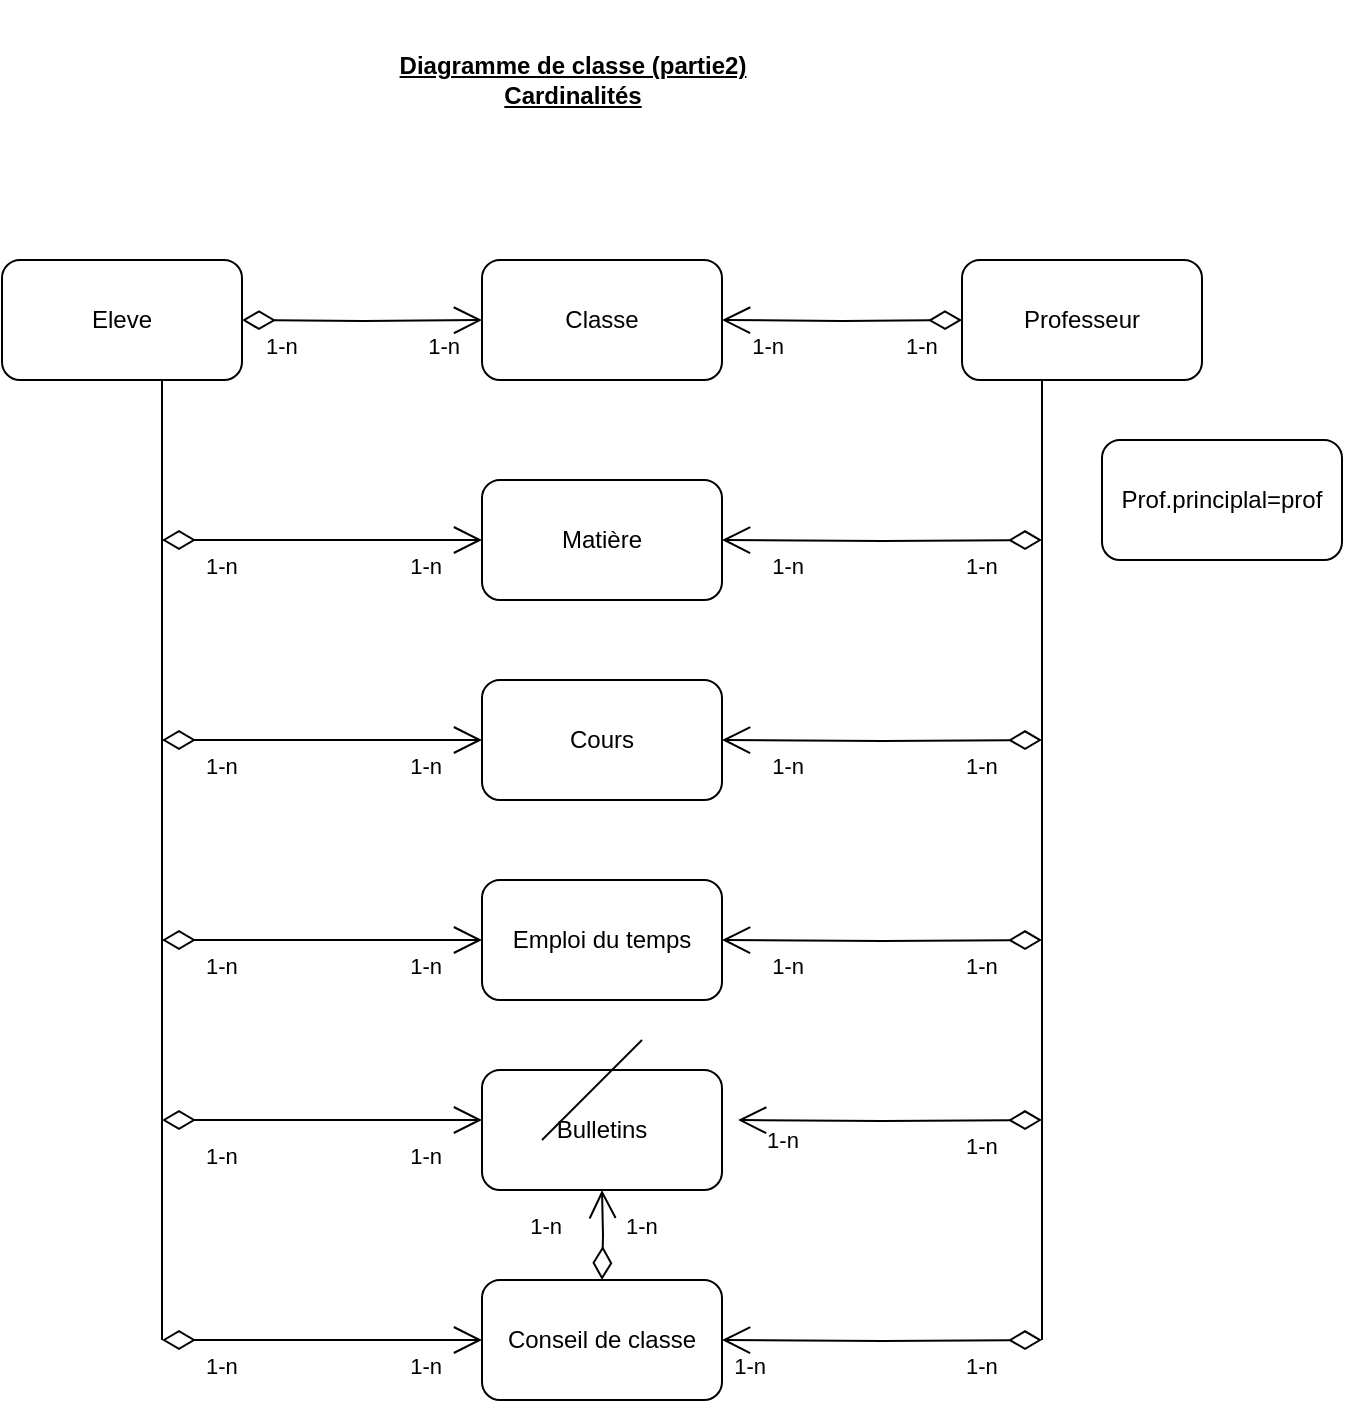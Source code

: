 <mxfile version="24.4.9" type="device">
  <diagram name="Page-1" id="56qhEVT19qifhCYMSWlS">
    <mxGraphModel dx="746" dy="467" grid="1" gridSize="10" guides="1" tooltips="1" connect="1" arrows="1" fold="1" page="1" pageScale="1" pageWidth="827" pageHeight="1169" math="0" shadow="0">
      <root>
        <mxCell id="0" />
        <mxCell id="1" parent="0" />
        <mxCell id="4n3q7-BfdaFFt_3mWZ_n-2" value="Eleve" style="rounded=1;whiteSpace=wrap;html=1;" vertex="1" parent="1">
          <mxGeometry x="60" y="150" width="120" height="60" as="geometry" />
        </mxCell>
        <mxCell id="4n3q7-BfdaFFt_3mWZ_n-3" value="Professeur" style="rounded=1;whiteSpace=wrap;html=1;" vertex="1" parent="1">
          <mxGeometry x="540" y="150" width="120" height="60" as="geometry" />
        </mxCell>
        <mxCell id="4n3q7-BfdaFFt_3mWZ_n-4" value="Prof.principlal=prof" style="rounded=1;whiteSpace=wrap;html=1;" vertex="1" parent="1">
          <mxGeometry x="610" y="240" width="120" height="60" as="geometry" />
        </mxCell>
        <mxCell id="4n3q7-BfdaFFt_3mWZ_n-5" value="Classe" style="rounded=1;whiteSpace=wrap;html=1;" vertex="1" parent="1">
          <mxGeometry x="300" y="150" width="120" height="60" as="geometry" />
        </mxCell>
        <mxCell id="4n3q7-BfdaFFt_3mWZ_n-6" value="Matière" style="rounded=1;whiteSpace=wrap;html=1;" vertex="1" parent="1">
          <mxGeometry x="300" y="260" width="120" height="60" as="geometry" />
        </mxCell>
        <mxCell id="4n3q7-BfdaFFt_3mWZ_n-7" value="Cours" style="rounded=1;whiteSpace=wrap;html=1;" vertex="1" parent="1">
          <mxGeometry x="300" y="360" width="120" height="60" as="geometry" />
        </mxCell>
        <mxCell id="4n3q7-BfdaFFt_3mWZ_n-8" value="Emploi du temps" style="rounded=1;whiteSpace=wrap;html=1;" vertex="1" parent="1">
          <mxGeometry x="300" y="460" width="120" height="60" as="geometry" />
        </mxCell>
        <mxCell id="4n3q7-BfdaFFt_3mWZ_n-9" value="Bulletins" style="rounded=1;whiteSpace=wrap;html=1;" vertex="1" parent="1">
          <mxGeometry x="300" y="555" width="120" height="60" as="geometry" />
        </mxCell>
        <mxCell id="4n3q7-BfdaFFt_3mWZ_n-10" value="Conseil de classe" style="rounded=1;whiteSpace=wrap;html=1;" vertex="1" parent="1">
          <mxGeometry x="300" y="660" width="120" height="60" as="geometry" />
        </mxCell>
        <mxCell id="4n3q7-BfdaFFt_3mWZ_n-15" value="&lt;font&gt;&lt;u&gt;Diagramme de classe (partie2)&lt;/u&gt;&lt;/font&gt;&lt;div&gt;&lt;u&gt;Cardinalités&lt;/u&gt;&lt;/div&gt;" style="text;align=center;fontStyle=1;verticalAlign=middle;spacingLeft=3;spacingRight=3;strokeColor=none;rotatable=0;points=[[0,0.5],[1,0.5]];portConstraint=eastwest;html=1;" vertex="1" parent="1">
          <mxGeometry x="250" y="20" width="190" height="80" as="geometry" />
        </mxCell>
        <mxCell id="4n3q7-BfdaFFt_3mWZ_n-16" value="" style="endArrow=open;html=1;endSize=12;startArrow=diamondThin;startSize=14;startFill=0;edgeStyle=orthogonalEdgeStyle;rounded=0;entryX=0;entryY=0.5;entryDx=0;entryDy=0;" edge="1" parent="1" target="4n3q7-BfdaFFt_3mWZ_n-5">
          <mxGeometry relative="1" as="geometry">
            <mxPoint x="180" y="180" as="sourcePoint" />
            <mxPoint x="340" y="180" as="targetPoint" />
          </mxGeometry>
        </mxCell>
        <mxCell id="4n3q7-BfdaFFt_3mWZ_n-17" value="1-n" style="edgeLabel;resizable=0;html=1;align=left;verticalAlign=top;" connectable="0" vertex="1" parent="4n3q7-BfdaFFt_3mWZ_n-16">
          <mxGeometry x="-1" relative="1" as="geometry">
            <mxPoint x="10" as="offset" />
          </mxGeometry>
        </mxCell>
        <mxCell id="4n3q7-BfdaFFt_3mWZ_n-18" value="1-n" style="edgeLabel;resizable=0;html=1;align=right;verticalAlign=top;" connectable="0" vertex="1" parent="4n3q7-BfdaFFt_3mWZ_n-16">
          <mxGeometry x="1" relative="1" as="geometry">
            <mxPoint x="-10" as="offset" />
          </mxGeometry>
        </mxCell>
        <mxCell id="4n3q7-BfdaFFt_3mWZ_n-21" value="" style="endArrow=open;html=1;endSize=12;startArrow=diamondThin;startSize=14;startFill=0;edgeStyle=orthogonalEdgeStyle;rounded=0;entryX=1;entryY=0.5;entryDx=0;entryDy=0;" edge="1" parent="1" target="4n3q7-BfdaFFt_3mWZ_n-5">
          <mxGeometry relative="1" as="geometry">
            <mxPoint x="540" y="180" as="sourcePoint" />
            <mxPoint x="700" y="180" as="targetPoint" />
          </mxGeometry>
        </mxCell>
        <mxCell id="4n3q7-BfdaFFt_3mWZ_n-22" value="1-n" style="edgeLabel;resizable=0;html=1;align=left;verticalAlign=top;" connectable="0" vertex="1" parent="4n3q7-BfdaFFt_3mWZ_n-21">
          <mxGeometry x="-1" relative="1" as="geometry">
            <mxPoint x="-30" as="offset" />
          </mxGeometry>
        </mxCell>
        <mxCell id="4n3q7-BfdaFFt_3mWZ_n-23" value="1-n" style="edgeLabel;resizable=0;html=1;align=right;verticalAlign=top;" connectable="0" vertex="1" parent="4n3q7-BfdaFFt_3mWZ_n-21">
          <mxGeometry x="1" relative="1" as="geometry">
            <mxPoint x="31" as="offset" />
          </mxGeometry>
        </mxCell>
        <mxCell id="4n3q7-BfdaFFt_3mWZ_n-24" value="" style="endArrow=open;html=1;endSize=12;startArrow=diamondThin;startSize=14;startFill=0;edgeStyle=orthogonalEdgeStyle;rounded=0;" edge="1" parent="1">
          <mxGeometry relative="1" as="geometry">
            <mxPoint x="140" y="290" as="sourcePoint" />
            <mxPoint x="300" y="290" as="targetPoint" />
          </mxGeometry>
        </mxCell>
        <mxCell id="4n3q7-BfdaFFt_3mWZ_n-25" value="1-n" style="edgeLabel;resizable=0;html=1;align=left;verticalAlign=top;" connectable="0" vertex="1" parent="4n3q7-BfdaFFt_3mWZ_n-24">
          <mxGeometry x="-1" relative="1" as="geometry">
            <mxPoint x="20" as="offset" />
          </mxGeometry>
        </mxCell>
        <mxCell id="4n3q7-BfdaFFt_3mWZ_n-26" value="1-n" style="edgeLabel;resizable=0;html=1;align=right;verticalAlign=top;" connectable="0" vertex="1" parent="4n3q7-BfdaFFt_3mWZ_n-24">
          <mxGeometry x="1" relative="1" as="geometry">
            <mxPoint x="-20" as="offset" />
          </mxGeometry>
        </mxCell>
        <mxCell id="4n3q7-BfdaFFt_3mWZ_n-27" value="" style="endArrow=open;html=1;endSize=12;startArrow=diamondThin;startSize=14;startFill=0;edgeStyle=orthogonalEdgeStyle;rounded=0;" edge="1" parent="1">
          <mxGeometry relative="1" as="geometry">
            <mxPoint x="140" y="390" as="sourcePoint" />
            <mxPoint x="300" y="390" as="targetPoint" />
          </mxGeometry>
        </mxCell>
        <mxCell id="4n3q7-BfdaFFt_3mWZ_n-28" value="1-n" style="edgeLabel;resizable=0;html=1;align=left;verticalAlign=top;" connectable="0" vertex="1" parent="4n3q7-BfdaFFt_3mWZ_n-27">
          <mxGeometry x="-1" relative="1" as="geometry">
            <mxPoint x="20" as="offset" />
          </mxGeometry>
        </mxCell>
        <mxCell id="4n3q7-BfdaFFt_3mWZ_n-29" value="1-n" style="edgeLabel;resizable=0;html=1;align=right;verticalAlign=top;" connectable="0" vertex="1" parent="4n3q7-BfdaFFt_3mWZ_n-27">
          <mxGeometry x="1" relative="1" as="geometry">
            <mxPoint x="-20" as="offset" />
          </mxGeometry>
        </mxCell>
        <mxCell id="4n3q7-BfdaFFt_3mWZ_n-30" value="" style="endArrow=open;html=1;endSize=12;startArrow=diamondThin;startSize=14;startFill=0;edgeStyle=orthogonalEdgeStyle;rounded=0;" edge="1" parent="1">
          <mxGeometry relative="1" as="geometry">
            <mxPoint x="140" y="490" as="sourcePoint" />
            <mxPoint x="300" y="490" as="targetPoint" />
          </mxGeometry>
        </mxCell>
        <mxCell id="4n3q7-BfdaFFt_3mWZ_n-31" value="1-n" style="edgeLabel;resizable=0;html=1;align=left;verticalAlign=top;" connectable="0" vertex="1" parent="4n3q7-BfdaFFt_3mWZ_n-30">
          <mxGeometry x="-1" relative="1" as="geometry">
            <mxPoint x="20" as="offset" />
          </mxGeometry>
        </mxCell>
        <mxCell id="4n3q7-BfdaFFt_3mWZ_n-32" value="1-n" style="edgeLabel;resizable=0;html=1;align=right;verticalAlign=top;" connectable="0" vertex="1" parent="4n3q7-BfdaFFt_3mWZ_n-30">
          <mxGeometry x="1" relative="1" as="geometry">
            <mxPoint x="-20" as="offset" />
          </mxGeometry>
        </mxCell>
        <mxCell id="4n3q7-BfdaFFt_3mWZ_n-33" value="" style="endArrow=open;html=1;endSize=12;startArrow=diamondThin;startSize=14;startFill=0;edgeStyle=orthogonalEdgeStyle;rounded=0;" edge="1" parent="1">
          <mxGeometry relative="1" as="geometry">
            <mxPoint x="140" y="580" as="sourcePoint" />
            <mxPoint x="300" y="580" as="targetPoint" />
          </mxGeometry>
        </mxCell>
        <mxCell id="4n3q7-BfdaFFt_3mWZ_n-34" value="1-n" style="edgeLabel;resizable=0;html=1;align=left;verticalAlign=top;" connectable="0" vertex="1" parent="4n3q7-BfdaFFt_3mWZ_n-33">
          <mxGeometry x="-1" relative="1" as="geometry">
            <mxPoint x="20" y="5" as="offset" />
          </mxGeometry>
        </mxCell>
        <mxCell id="4n3q7-BfdaFFt_3mWZ_n-35" value="1-n" style="edgeLabel;resizable=0;html=1;align=right;verticalAlign=top;" connectable="0" vertex="1" parent="4n3q7-BfdaFFt_3mWZ_n-33">
          <mxGeometry x="1" relative="1" as="geometry">
            <mxPoint x="-20" y="5" as="offset" />
          </mxGeometry>
        </mxCell>
        <mxCell id="4n3q7-BfdaFFt_3mWZ_n-37" value="" style="endArrow=open;html=1;endSize=12;startArrow=diamondThin;startSize=14;startFill=0;edgeStyle=orthogonalEdgeStyle;rounded=0;" edge="1" parent="1">
          <mxGeometry relative="1" as="geometry">
            <mxPoint x="140" y="690" as="sourcePoint" />
            <mxPoint x="300" y="690" as="targetPoint" />
          </mxGeometry>
        </mxCell>
        <mxCell id="4n3q7-BfdaFFt_3mWZ_n-38" value="1-n" style="edgeLabel;resizable=0;html=1;align=left;verticalAlign=top;" connectable="0" vertex="1" parent="4n3q7-BfdaFFt_3mWZ_n-37">
          <mxGeometry x="-1" relative="1" as="geometry">
            <mxPoint x="20" as="offset" />
          </mxGeometry>
        </mxCell>
        <mxCell id="4n3q7-BfdaFFt_3mWZ_n-39" value="1-n" style="edgeLabel;resizable=0;html=1;align=right;verticalAlign=top;" connectable="0" vertex="1" parent="4n3q7-BfdaFFt_3mWZ_n-37">
          <mxGeometry x="1" relative="1" as="geometry">
            <mxPoint x="-20" as="offset" />
          </mxGeometry>
        </mxCell>
        <mxCell id="4n3q7-BfdaFFt_3mWZ_n-43" value="" style="endArrow=open;html=1;endSize=12;startArrow=diamondThin;startSize=14;startFill=0;edgeStyle=orthogonalEdgeStyle;rounded=0;entryX=1;entryY=0.5;entryDx=0;entryDy=0;" edge="1" parent="1" target="4n3q7-BfdaFFt_3mWZ_n-6">
          <mxGeometry relative="1" as="geometry">
            <mxPoint x="580" y="290" as="sourcePoint" />
            <mxPoint x="740" y="290" as="targetPoint" />
          </mxGeometry>
        </mxCell>
        <mxCell id="4n3q7-BfdaFFt_3mWZ_n-44" value="1-n" style="edgeLabel;resizable=0;html=1;align=left;verticalAlign=top;" connectable="0" vertex="1" parent="4n3q7-BfdaFFt_3mWZ_n-43">
          <mxGeometry x="-1" relative="1" as="geometry">
            <mxPoint x="-40" as="offset" />
          </mxGeometry>
        </mxCell>
        <mxCell id="4n3q7-BfdaFFt_3mWZ_n-45" value="1-n" style="edgeLabel;resizable=0;html=1;align=right;verticalAlign=top;" connectable="0" vertex="1" parent="4n3q7-BfdaFFt_3mWZ_n-43">
          <mxGeometry x="1" relative="1" as="geometry">
            <mxPoint x="41" as="offset" />
          </mxGeometry>
        </mxCell>
        <mxCell id="4n3q7-BfdaFFt_3mWZ_n-46" value="" style="endArrow=open;html=1;endSize=12;startArrow=diamondThin;startSize=14;startFill=0;edgeStyle=orthogonalEdgeStyle;rounded=0;entryX=1;entryY=0.5;entryDx=0;entryDy=0;" edge="1" parent="1" target="4n3q7-BfdaFFt_3mWZ_n-7">
          <mxGeometry relative="1" as="geometry">
            <mxPoint x="580" y="390" as="sourcePoint" />
            <mxPoint x="740" y="390" as="targetPoint" />
          </mxGeometry>
        </mxCell>
        <mxCell id="4n3q7-BfdaFFt_3mWZ_n-47" value="1-n" style="edgeLabel;resizable=0;html=1;align=left;verticalAlign=top;" connectable="0" vertex="1" parent="4n3q7-BfdaFFt_3mWZ_n-46">
          <mxGeometry x="-1" relative="1" as="geometry">
            <mxPoint x="-40" as="offset" />
          </mxGeometry>
        </mxCell>
        <mxCell id="4n3q7-BfdaFFt_3mWZ_n-48" value="1-n" style="edgeLabel;resizable=0;html=1;align=right;verticalAlign=top;" connectable="0" vertex="1" parent="4n3q7-BfdaFFt_3mWZ_n-46">
          <mxGeometry x="1" relative="1" as="geometry">
            <mxPoint x="41" as="offset" />
          </mxGeometry>
        </mxCell>
        <mxCell id="4n3q7-BfdaFFt_3mWZ_n-51" value="" style="endArrow=open;html=1;endSize=12;startArrow=diamondThin;startSize=14;startFill=0;edgeStyle=orthogonalEdgeStyle;rounded=0;entryX=1;entryY=0.5;entryDx=0;entryDy=0;" edge="1" parent="1" target="4n3q7-BfdaFFt_3mWZ_n-8">
          <mxGeometry relative="1" as="geometry">
            <mxPoint x="580" y="490" as="sourcePoint" />
            <mxPoint x="740" y="490" as="targetPoint" />
          </mxGeometry>
        </mxCell>
        <mxCell id="4n3q7-BfdaFFt_3mWZ_n-52" value="1-n" style="edgeLabel;resizable=0;html=1;align=left;verticalAlign=top;" connectable="0" vertex="1" parent="4n3q7-BfdaFFt_3mWZ_n-51">
          <mxGeometry x="-1" relative="1" as="geometry">
            <mxPoint x="-40" as="offset" />
          </mxGeometry>
        </mxCell>
        <mxCell id="4n3q7-BfdaFFt_3mWZ_n-53" value="1-n" style="edgeLabel;resizable=0;html=1;align=right;verticalAlign=top;" connectable="0" vertex="1" parent="4n3q7-BfdaFFt_3mWZ_n-51">
          <mxGeometry x="1" relative="1" as="geometry">
            <mxPoint x="41" as="offset" />
          </mxGeometry>
        </mxCell>
        <mxCell id="4n3q7-BfdaFFt_3mWZ_n-59" value="" style="endArrow=open;html=1;endSize=12;startArrow=diamondThin;startSize=14;startFill=0;edgeStyle=orthogonalEdgeStyle;rounded=0;entryX=1;entryY=0.5;entryDx=0;entryDy=0;" edge="1" parent="1" target="4n3q7-BfdaFFt_3mWZ_n-10">
          <mxGeometry relative="1" as="geometry">
            <mxPoint x="580" y="690" as="sourcePoint" />
            <mxPoint x="740" y="690" as="targetPoint" />
          </mxGeometry>
        </mxCell>
        <mxCell id="4n3q7-BfdaFFt_3mWZ_n-60" value="1-n" style="edgeLabel;resizable=0;html=1;align=left;verticalAlign=top;" connectable="0" vertex="1" parent="4n3q7-BfdaFFt_3mWZ_n-59">
          <mxGeometry x="-1" relative="1" as="geometry">
            <mxPoint x="-40" as="offset" />
          </mxGeometry>
        </mxCell>
        <mxCell id="4n3q7-BfdaFFt_3mWZ_n-61" value="1-n" style="edgeLabel;resizable=0;html=1;align=right;verticalAlign=top;" connectable="0" vertex="1" parent="4n3q7-BfdaFFt_3mWZ_n-59">
          <mxGeometry x="1" relative="1" as="geometry">
            <mxPoint x="22" as="offset" />
          </mxGeometry>
        </mxCell>
        <mxCell id="4n3q7-BfdaFFt_3mWZ_n-64" value="" style="endArrow=open;html=1;endSize=12;startArrow=diamondThin;startSize=14;startFill=0;edgeStyle=orthogonalEdgeStyle;rounded=0;entryX=1.067;entryY=0.417;entryDx=0;entryDy=0;entryPerimeter=0;" edge="1" parent="1" target="4n3q7-BfdaFFt_3mWZ_n-9">
          <mxGeometry relative="1" as="geometry">
            <mxPoint x="580" y="580" as="sourcePoint" />
            <mxPoint x="740" y="580" as="targetPoint" />
          </mxGeometry>
        </mxCell>
        <mxCell id="4n3q7-BfdaFFt_3mWZ_n-65" value="1-n" style="edgeLabel;resizable=0;html=1;align=left;verticalAlign=top;" connectable="0" vertex="1" parent="4n3q7-BfdaFFt_3mWZ_n-64">
          <mxGeometry x="-1" relative="1" as="geometry">
            <mxPoint x="-40" as="offset" />
          </mxGeometry>
        </mxCell>
        <mxCell id="4n3q7-BfdaFFt_3mWZ_n-67" value="1-n" style="edgeLabel;html=1;align=center;verticalAlign=middle;resizable=0;points=[];" vertex="1" connectable="0" parent="4n3q7-BfdaFFt_3mWZ_n-64">
          <mxGeometry x="0.944" y="13" relative="1" as="geometry">
            <mxPoint x="17" y="-3" as="offset" />
          </mxGeometry>
        </mxCell>
        <mxCell id="4n3q7-BfdaFFt_3mWZ_n-71" value="" style="endArrow=open;html=1;endSize=12;startArrow=diamondThin;startSize=14;startFill=0;edgeStyle=orthogonalEdgeStyle;rounded=0;entryX=0.5;entryY=1;entryDx=0;entryDy=0;" edge="1" parent="1" target="4n3q7-BfdaFFt_3mWZ_n-9">
          <mxGeometry relative="1" as="geometry">
            <mxPoint x="360" y="660" as="sourcePoint" />
            <mxPoint x="520" y="660" as="targetPoint" />
          </mxGeometry>
        </mxCell>
        <mxCell id="4n3q7-BfdaFFt_3mWZ_n-72" value="1-n" style="edgeLabel;resizable=0;html=1;align=left;verticalAlign=top;" connectable="0" vertex="1" parent="4n3q7-BfdaFFt_3mWZ_n-71">
          <mxGeometry x="-1" relative="1" as="geometry">
            <mxPoint x="10" y="-40" as="offset" />
          </mxGeometry>
        </mxCell>
        <mxCell id="4n3q7-BfdaFFt_3mWZ_n-73" value="1-n" style="edgeLabel;resizable=0;html=1;align=right;verticalAlign=top;" connectable="0" vertex="1" parent="4n3q7-BfdaFFt_3mWZ_n-71">
          <mxGeometry x="1" relative="1" as="geometry">
            <mxPoint x="-20" y="5" as="offset" />
          </mxGeometry>
        </mxCell>
        <mxCell id="4n3q7-BfdaFFt_3mWZ_n-74" value="" style="endArrow=none;html=1;rounded=0;" edge="1" parent="1">
          <mxGeometry width="50" height="50" relative="1" as="geometry">
            <mxPoint x="330" y="590" as="sourcePoint" />
            <mxPoint x="380" y="540" as="targetPoint" />
          </mxGeometry>
        </mxCell>
        <mxCell id="4n3q7-BfdaFFt_3mWZ_n-75" value="" style="endArrow=none;html=1;rounded=0;" edge="1" parent="1">
          <mxGeometry width="50" height="50" relative="1" as="geometry">
            <mxPoint x="140" y="690" as="sourcePoint" />
            <mxPoint x="140" y="210" as="targetPoint" />
          </mxGeometry>
        </mxCell>
        <mxCell id="4n3q7-BfdaFFt_3mWZ_n-76" value="" style="endArrow=none;html=1;rounded=0;" edge="1" parent="1">
          <mxGeometry width="50" height="50" relative="1" as="geometry">
            <mxPoint x="580" y="690" as="sourcePoint" />
            <mxPoint x="580" y="210" as="targetPoint" />
          </mxGeometry>
        </mxCell>
      </root>
    </mxGraphModel>
  </diagram>
</mxfile>
